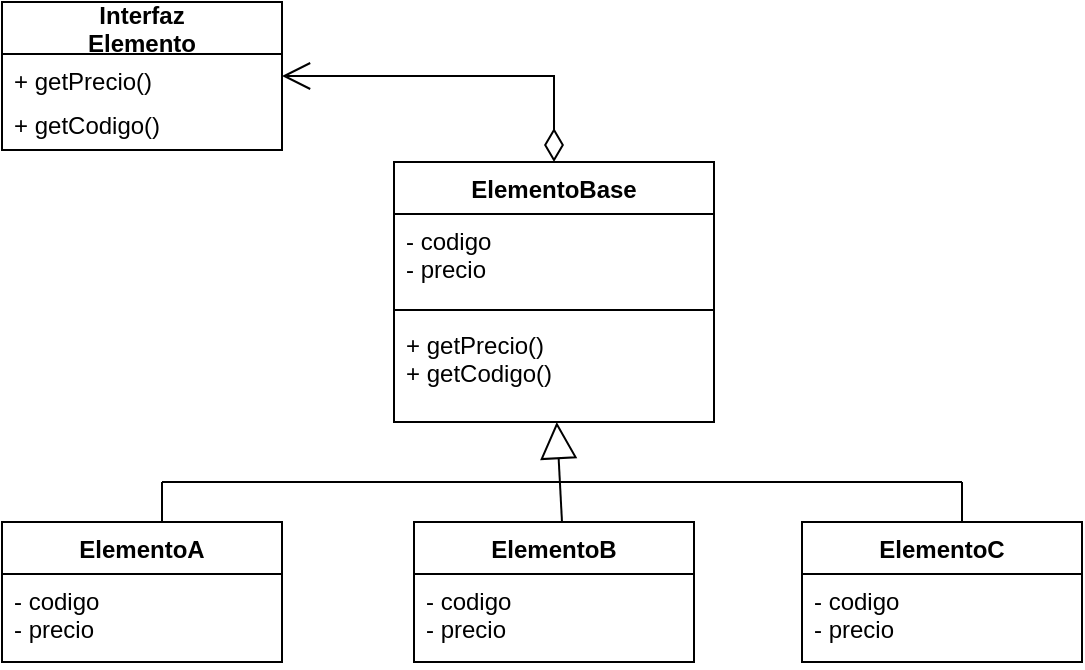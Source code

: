 <mxfile version="17.2.4" type="github">
  <diagram id="ZVaNKG3Bv1ekR_QCjsuc" name="Page-1">
    <mxGraphModel dx="946" dy="509" grid="1" gridSize="10" guides="1" tooltips="1" connect="1" arrows="1" fold="1" page="1" pageScale="1" pageWidth="827" pageHeight="1169" math="0" shadow="0">
      <root>
        <mxCell id="0" />
        <mxCell id="1" parent="0" />
        <mxCell id="zvkqCvP5T53trT0EhQva-1" value="Interfaz&#xa;Elemento" style="swimlane;fontStyle=1;childLayout=stackLayout;horizontal=1;startSize=26;fillColor=none;horizontalStack=0;resizeParent=1;resizeParentMax=0;resizeLast=0;collapsible=1;marginBottom=0;" vertex="1" parent="1">
          <mxGeometry x="40" y="10" width="140" height="74" as="geometry" />
        </mxCell>
        <mxCell id="zvkqCvP5T53trT0EhQva-2" value="+ getPrecio()" style="text;strokeColor=none;fillColor=none;align=left;verticalAlign=top;spacingLeft=4;spacingRight=4;overflow=hidden;rotatable=0;points=[[0,0.5],[1,0.5]];portConstraint=eastwest;" vertex="1" parent="zvkqCvP5T53trT0EhQva-1">
          <mxGeometry y="26" width="140" height="22" as="geometry" />
        </mxCell>
        <mxCell id="zvkqCvP5T53trT0EhQva-3" value="+ getCodigo()" style="text;strokeColor=none;fillColor=none;align=left;verticalAlign=top;spacingLeft=4;spacingRight=4;overflow=hidden;rotatable=0;points=[[0,0.5],[1,0.5]];portConstraint=eastwest;" vertex="1" parent="zvkqCvP5T53trT0EhQva-1">
          <mxGeometry y="48" width="140" height="26" as="geometry" />
        </mxCell>
        <mxCell id="zvkqCvP5T53trT0EhQva-9" value="ElementoBase" style="swimlane;fontStyle=1;align=center;verticalAlign=top;childLayout=stackLayout;horizontal=1;startSize=26;horizontalStack=0;resizeParent=1;resizeParentMax=0;resizeLast=0;collapsible=1;marginBottom=0;" vertex="1" parent="1">
          <mxGeometry x="236" y="90" width="160" height="130" as="geometry" />
        </mxCell>
        <mxCell id="zvkqCvP5T53trT0EhQva-10" value="- codigo&#xa;- precio" style="text;strokeColor=none;fillColor=none;align=left;verticalAlign=top;spacingLeft=4;spacingRight=4;overflow=hidden;rotatable=0;points=[[0,0.5],[1,0.5]];portConstraint=eastwest;" vertex="1" parent="zvkqCvP5T53trT0EhQva-9">
          <mxGeometry y="26" width="160" height="44" as="geometry" />
        </mxCell>
        <mxCell id="zvkqCvP5T53trT0EhQva-11" value="" style="line;strokeWidth=1;fillColor=none;align=left;verticalAlign=middle;spacingTop=-1;spacingLeft=3;spacingRight=3;rotatable=0;labelPosition=right;points=[];portConstraint=eastwest;" vertex="1" parent="zvkqCvP5T53trT0EhQva-9">
          <mxGeometry y="70" width="160" height="8" as="geometry" />
        </mxCell>
        <mxCell id="zvkqCvP5T53trT0EhQva-12" value="+ getPrecio()&#xa;+ getCodigo()" style="text;strokeColor=none;fillColor=none;align=left;verticalAlign=top;spacingLeft=4;spacingRight=4;overflow=hidden;rotatable=0;points=[[0,0.5],[1,0.5]];portConstraint=eastwest;" vertex="1" parent="zvkqCvP5T53trT0EhQva-9">
          <mxGeometry y="78" width="160" height="52" as="geometry" />
        </mxCell>
        <mxCell id="zvkqCvP5T53trT0EhQva-13" value="" style="endArrow=open;html=1;endSize=12;startArrow=diamondThin;startSize=14;startFill=0;edgeStyle=orthogonalEdgeStyle;align=left;verticalAlign=bottom;rounded=0;entryX=1;entryY=0.5;entryDx=0;entryDy=0;exitX=0.5;exitY=0;exitDx=0;exitDy=0;" edge="1" parent="1" source="zvkqCvP5T53trT0EhQva-9" target="zvkqCvP5T53trT0EhQva-2">
          <mxGeometry x="-1" y="3" relative="1" as="geometry">
            <mxPoint x="346" y="130" as="sourcePoint" />
            <mxPoint x="186" y="240" as="targetPoint" />
          </mxGeometry>
        </mxCell>
        <mxCell id="zvkqCvP5T53trT0EhQva-18" value="ElementoA" style="swimlane;fontStyle=1;childLayout=stackLayout;horizontal=1;startSize=26;fillColor=none;horizontalStack=0;resizeParent=1;resizeParentMax=0;resizeLast=0;collapsible=1;marginBottom=0;" vertex="1" parent="1">
          <mxGeometry x="40" y="270" width="140" height="70" as="geometry" />
        </mxCell>
        <mxCell id="zvkqCvP5T53trT0EhQva-19" value="- codigo&#xa;- precio" style="text;strokeColor=none;fillColor=none;align=left;verticalAlign=top;spacingLeft=4;spacingRight=4;overflow=hidden;rotatable=0;points=[[0,0.5],[1,0.5]];portConstraint=eastwest;" vertex="1" parent="zvkqCvP5T53trT0EhQva-18">
          <mxGeometry y="26" width="140" height="44" as="geometry" />
        </mxCell>
        <mxCell id="zvkqCvP5T53trT0EhQva-22" value="ElementoB" style="swimlane;fontStyle=1;childLayout=stackLayout;horizontal=1;startSize=26;fillColor=none;horizontalStack=0;resizeParent=1;resizeParentMax=0;resizeLast=0;collapsible=1;marginBottom=0;" vertex="1" parent="1">
          <mxGeometry x="246" y="270" width="140" height="70" as="geometry" />
        </mxCell>
        <mxCell id="zvkqCvP5T53trT0EhQva-23" value="- codigo&#xa;- precio" style="text;strokeColor=none;fillColor=none;align=left;verticalAlign=top;spacingLeft=4;spacingRight=4;overflow=hidden;rotatable=0;points=[[0,0.5],[1,0.5]];portConstraint=eastwest;" vertex="1" parent="zvkqCvP5T53trT0EhQva-22">
          <mxGeometry y="26" width="140" height="44" as="geometry" />
        </mxCell>
        <mxCell id="zvkqCvP5T53trT0EhQva-24" value="ElementoC" style="swimlane;fontStyle=1;childLayout=stackLayout;horizontal=1;startSize=26;fillColor=none;horizontalStack=0;resizeParent=1;resizeParentMax=0;resizeLast=0;collapsible=1;marginBottom=0;" vertex="1" parent="1">
          <mxGeometry x="440" y="270" width="140" height="70" as="geometry" />
        </mxCell>
        <mxCell id="zvkqCvP5T53trT0EhQva-25" value="- codigo&#xa;- precio" style="text;strokeColor=none;fillColor=none;align=left;verticalAlign=top;spacingLeft=4;spacingRight=4;overflow=hidden;rotatable=0;points=[[0,0.5],[1,0.5]];portConstraint=eastwest;" vertex="1" parent="zvkqCvP5T53trT0EhQva-24">
          <mxGeometry y="26" width="140" height="44" as="geometry" />
        </mxCell>
        <mxCell id="zvkqCvP5T53trT0EhQva-26" value="" style="endArrow=block;endSize=16;endFill=0;html=1;rounded=0;" edge="1" parent="1" target="zvkqCvP5T53trT0EhQva-12">
          <mxGeometry x="0.445" y="57" width="160" relative="1" as="geometry">
            <mxPoint x="320" y="270" as="sourcePoint" />
            <mxPoint x="490" y="260" as="targetPoint" />
            <mxPoint as="offset" />
          </mxGeometry>
        </mxCell>
        <mxCell id="zvkqCvP5T53trT0EhQva-28" value="" style="endArrow=none;html=1;rounded=0;" edge="1" parent="1">
          <mxGeometry width="50" height="50" relative="1" as="geometry">
            <mxPoint x="320" y="250" as="sourcePoint" />
            <mxPoint x="520" y="250" as="targetPoint" />
          </mxGeometry>
        </mxCell>
        <mxCell id="zvkqCvP5T53trT0EhQva-29" value="" style="endArrow=none;html=1;rounded=0;" edge="1" parent="1">
          <mxGeometry width="50" height="50" relative="1" as="geometry">
            <mxPoint x="120" y="250" as="sourcePoint" />
            <mxPoint x="320" y="250" as="targetPoint" />
          </mxGeometry>
        </mxCell>
        <mxCell id="zvkqCvP5T53trT0EhQva-30" value="" style="endArrow=none;html=1;rounded=0;" edge="1" parent="1">
          <mxGeometry width="50" height="50" relative="1" as="geometry">
            <mxPoint x="520" y="270" as="sourcePoint" />
            <mxPoint x="520" y="250" as="targetPoint" />
          </mxGeometry>
        </mxCell>
        <mxCell id="zvkqCvP5T53trT0EhQva-31" value="" style="endArrow=none;html=1;rounded=0;" edge="1" parent="1">
          <mxGeometry width="50" height="50" relative="1" as="geometry">
            <mxPoint x="120" y="270" as="sourcePoint" />
            <mxPoint x="120" y="250" as="targetPoint" />
          </mxGeometry>
        </mxCell>
      </root>
    </mxGraphModel>
  </diagram>
</mxfile>
